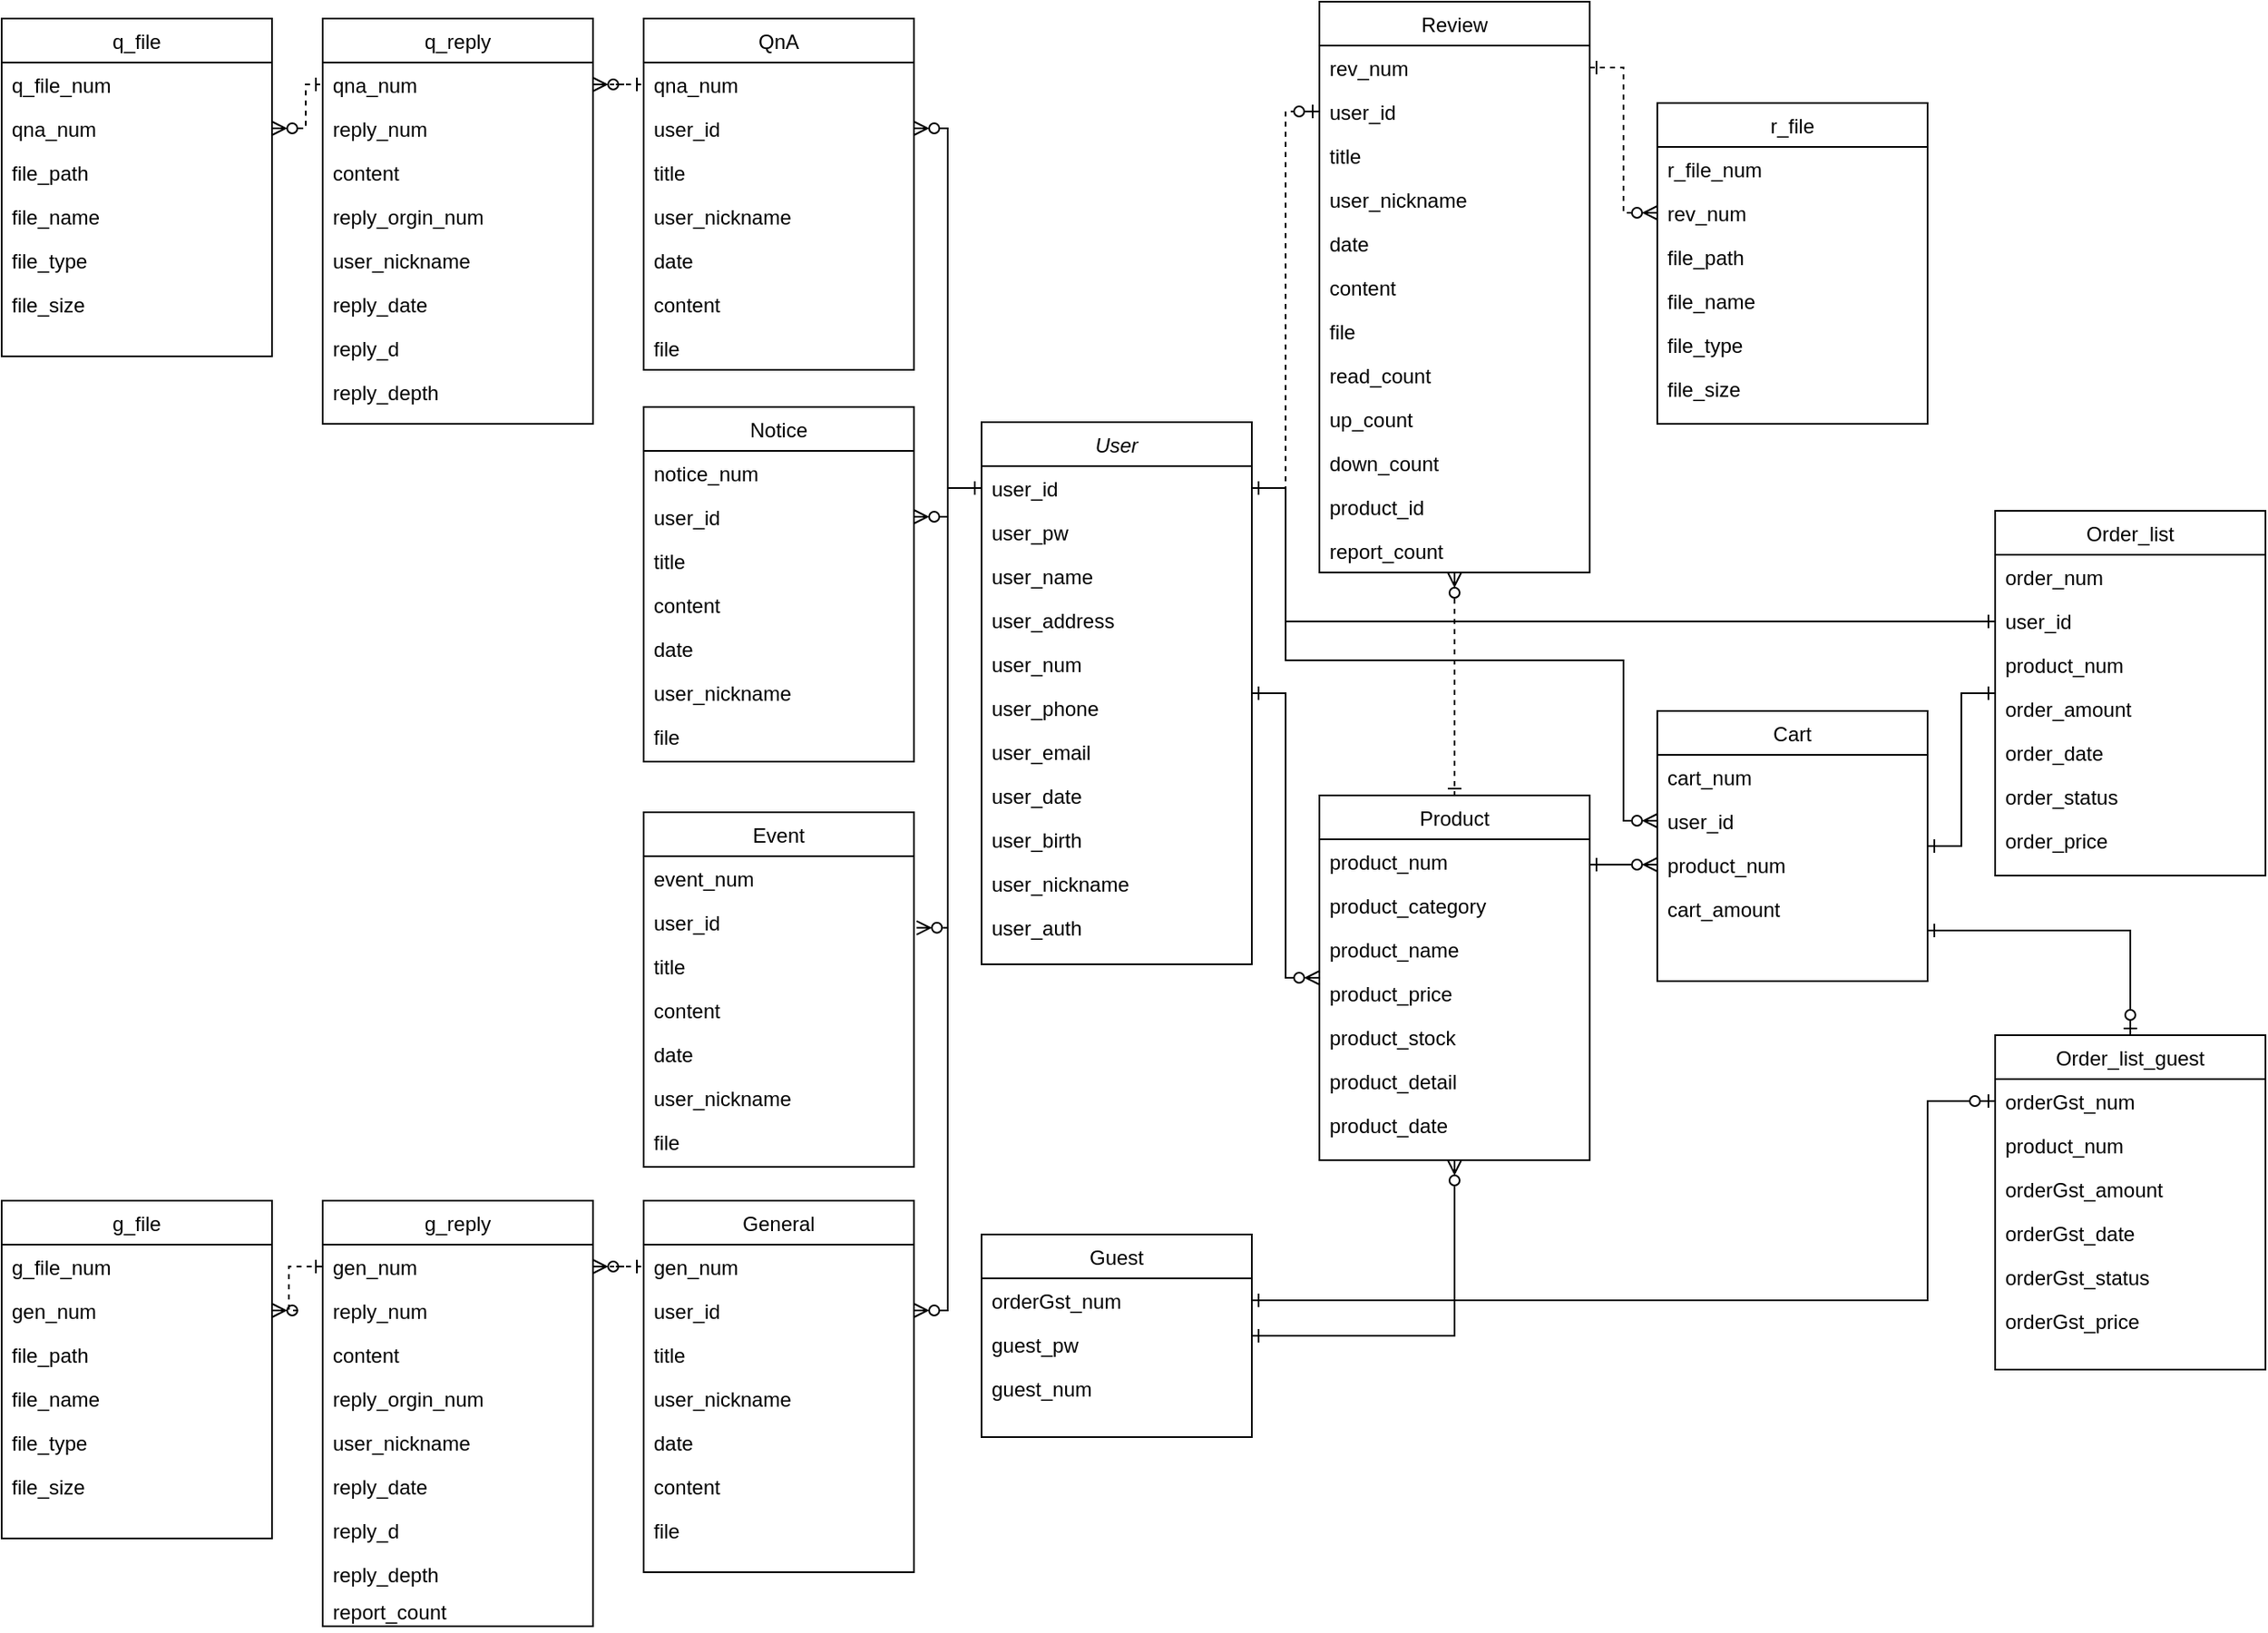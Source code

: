 <mxfile version="15.8.6" type="github">
  <diagram id="C5RBs43oDa-KdzZeNtuy" name="Page-1">
    <mxGraphModel dx="1584" dy="778" grid="1" gridSize="10" guides="1" tooltips="1" connect="1" arrows="1" fold="1" page="1" pageScale="1" pageWidth="1390" pageHeight="980" math="0" shadow="0">
      <root>
        <mxCell id="WIyWlLk6GJQsqaUBKTNV-0" />
        <mxCell id="WIyWlLk6GJQsqaUBKTNV-1" parent="WIyWlLk6GJQsqaUBKTNV-0" />
        <mxCell id="vO6nGcOqNoo1K4ILXyHo-158" style="edgeStyle=orthogonalEdgeStyle;rounded=0;orthogonalLoop=1;jettySize=auto;html=1;startArrow=ERone;startFill=0;endArrow=ERzeroToMany;endFill=0;" edge="1" parent="WIyWlLk6GJQsqaUBKTNV-1" source="zkfFHV4jXpPFQw0GAbJ--0" target="vO6nGcOqNoo1K4ILXyHo-13">
          <mxGeometry relative="1" as="geometry" />
        </mxCell>
        <mxCell id="zkfFHV4jXpPFQw0GAbJ--0" value="User" style="swimlane;fontStyle=2;align=center;verticalAlign=top;childLayout=stackLayout;horizontal=1;startSize=26;horizontalStack=0;resizeParent=1;resizeLast=0;collapsible=1;marginBottom=0;rounded=0;shadow=0;strokeWidth=1;" parent="WIyWlLk6GJQsqaUBKTNV-1" vertex="1">
          <mxGeometry x="600" y="259" width="160" height="321" as="geometry">
            <mxRectangle x="230" y="140" width="160" height="26" as="alternateBounds" />
          </mxGeometry>
        </mxCell>
        <mxCell id="zkfFHV4jXpPFQw0GAbJ--1" value="user_id" style="text;align=left;verticalAlign=top;spacingLeft=4;spacingRight=4;overflow=hidden;rotatable=0;points=[[0,0.5],[1,0.5]];portConstraint=eastwest;" parent="zkfFHV4jXpPFQw0GAbJ--0" vertex="1">
          <mxGeometry y="26" width="160" height="26" as="geometry" />
        </mxCell>
        <mxCell id="zkfFHV4jXpPFQw0GAbJ--2" value="user_pw" style="text;align=left;verticalAlign=top;spacingLeft=4;spacingRight=4;overflow=hidden;rotatable=0;points=[[0,0.5],[1,0.5]];portConstraint=eastwest;rounded=0;shadow=0;html=0;" parent="zkfFHV4jXpPFQw0GAbJ--0" vertex="1">
          <mxGeometry y="52" width="160" height="26" as="geometry" />
        </mxCell>
        <mxCell id="zkfFHV4jXpPFQw0GAbJ--3" value="user_name" style="text;align=left;verticalAlign=top;spacingLeft=4;spacingRight=4;overflow=hidden;rotatable=0;points=[[0,0.5],[1,0.5]];portConstraint=eastwest;rounded=0;shadow=0;html=0;" parent="zkfFHV4jXpPFQw0GAbJ--0" vertex="1">
          <mxGeometry y="78" width="160" height="26" as="geometry" />
        </mxCell>
        <mxCell id="zkfFHV4jXpPFQw0GAbJ--5" value="user_address" style="text;align=left;verticalAlign=top;spacingLeft=4;spacingRight=4;overflow=hidden;rotatable=0;points=[[0,0.5],[1,0.5]];portConstraint=eastwest;" parent="zkfFHV4jXpPFQw0GAbJ--0" vertex="1">
          <mxGeometry y="104" width="160" height="26" as="geometry" />
        </mxCell>
        <mxCell id="vO6nGcOqNoo1K4ILXyHo-61" value="user_num" style="text;align=left;verticalAlign=top;spacingLeft=4;spacingRight=4;overflow=hidden;rotatable=0;points=[[0,0.5],[1,0.5]];portConstraint=eastwest;" vertex="1" parent="zkfFHV4jXpPFQw0GAbJ--0">
          <mxGeometry y="130" width="160" height="26" as="geometry" />
        </mxCell>
        <mxCell id="vO6nGcOqNoo1K4ILXyHo-62" value="user_phone" style="text;align=left;verticalAlign=top;spacingLeft=4;spacingRight=4;overflow=hidden;rotatable=0;points=[[0,0.5],[1,0.5]];portConstraint=eastwest;" vertex="1" parent="zkfFHV4jXpPFQw0GAbJ--0">
          <mxGeometry y="156" width="160" height="26" as="geometry" />
        </mxCell>
        <mxCell id="vO6nGcOqNoo1K4ILXyHo-63" value="user_email" style="text;align=left;verticalAlign=top;spacingLeft=4;spacingRight=4;overflow=hidden;rotatable=0;points=[[0,0.5],[1,0.5]];portConstraint=eastwest;" vertex="1" parent="zkfFHV4jXpPFQw0GAbJ--0">
          <mxGeometry y="182" width="160" height="26" as="geometry" />
        </mxCell>
        <mxCell id="vO6nGcOqNoo1K4ILXyHo-64" value="user_date" style="text;align=left;verticalAlign=top;spacingLeft=4;spacingRight=4;overflow=hidden;rotatable=0;points=[[0,0.5],[1,0.5]];portConstraint=eastwest;" vertex="1" parent="zkfFHV4jXpPFQw0GAbJ--0">
          <mxGeometry y="208" width="160" height="26" as="geometry" />
        </mxCell>
        <mxCell id="vO6nGcOqNoo1K4ILXyHo-65" value="user_birth" style="text;align=left;verticalAlign=top;spacingLeft=4;spacingRight=4;overflow=hidden;rotatable=0;points=[[0,0.5],[1,0.5]];portConstraint=eastwest;" vertex="1" parent="zkfFHV4jXpPFQw0GAbJ--0">
          <mxGeometry y="234" width="160" height="26" as="geometry" />
        </mxCell>
        <mxCell id="vO6nGcOqNoo1K4ILXyHo-66" value="user_nickname" style="text;align=left;verticalAlign=top;spacingLeft=4;spacingRight=4;overflow=hidden;rotatable=0;points=[[0,0.5],[1,0.5]];portConstraint=eastwest;" vertex="1" parent="zkfFHV4jXpPFQw0GAbJ--0">
          <mxGeometry y="260" width="160" height="26" as="geometry" />
        </mxCell>
        <mxCell id="vO6nGcOqNoo1K4ILXyHo-67" value="user_auth" style="text;align=left;verticalAlign=top;spacingLeft=4;spacingRight=4;overflow=hidden;rotatable=0;points=[[0,0.5],[1,0.5]];portConstraint=eastwest;" vertex="1" parent="zkfFHV4jXpPFQw0GAbJ--0">
          <mxGeometry y="286" width="160" height="26" as="geometry" />
        </mxCell>
        <mxCell id="vO6nGcOqNoo1K4ILXyHo-159" style="edgeStyle=orthogonalEdgeStyle;rounded=0;orthogonalLoop=1;jettySize=auto;html=1;startArrow=ERone;startFill=0;endArrow=ERzeroToMany;endFill=0;" edge="1" parent="WIyWlLk6GJQsqaUBKTNV-1" source="zkfFHV4jXpPFQw0GAbJ--6" target="vO6nGcOqNoo1K4ILXyHo-13">
          <mxGeometry relative="1" as="geometry" />
        </mxCell>
        <mxCell id="zkfFHV4jXpPFQw0GAbJ--6" value="Guest" style="swimlane;fontStyle=0;align=center;verticalAlign=top;childLayout=stackLayout;horizontal=1;startSize=26;horizontalStack=0;resizeParent=1;resizeLast=0;collapsible=1;marginBottom=0;rounded=0;shadow=0;strokeWidth=1;" parent="WIyWlLk6GJQsqaUBKTNV-1" vertex="1">
          <mxGeometry x="600" y="740" width="160" height="120" as="geometry">
            <mxRectangle x="130" y="380" width="160" height="26" as="alternateBounds" />
          </mxGeometry>
        </mxCell>
        <mxCell id="zkfFHV4jXpPFQw0GAbJ--7" value="orderGst_num" style="text;align=left;verticalAlign=top;spacingLeft=4;spacingRight=4;overflow=hidden;rotatable=0;points=[[0,0.5],[1,0.5]];portConstraint=eastwest;" parent="zkfFHV4jXpPFQw0GAbJ--6" vertex="1">
          <mxGeometry y="26" width="160" height="26" as="geometry" />
        </mxCell>
        <mxCell id="zkfFHV4jXpPFQw0GAbJ--8" value="guest_pw" style="text;align=left;verticalAlign=top;spacingLeft=4;spacingRight=4;overflow=hidden;rotatable=0;points=[[0,0.5],[1,0.5]];portConstraint=eastwest;rounded=0;shadow=0;html=0;" parent="zkfFHV4jXpPFQw0GAbJ--6" vertex="1">
          <mxGeometry y="52" width="160" height="26" as="geometry" />
        </mxCell>
        <mxCell id="zkfFHV4jXpPFQw0GAbJ--10" value="guest_num" style="text;align=left;verticalAlign=top;spacingLeft=4;spacingRight=4;overflow=hidden;rotatable=0;points=[[0,0.5],[1,0.5]];portConstraint=eastwest;fontStyle=0" parent="zkfFHV4jXpPFQw0GAbJ--6" vertex="1">
          <mxGeometry y="78" width="160" height="26" as="geometry" />
        </mxCell>
        <mxCell id="zkfFHV4jXpPFQw0GAbJ--13" value="QnA" style="swimlane;fontStyle=0;align=center;verticalAlign=top;childLayout=stackLayout;horizontal=1;startSize=26;horizontalStack=0;resizeParent=1;resizeLast=0;collapsible=1;marginBottom=0;rounded=0;shadow=0;strokeWidth=1;direction=east;" parent="WIyWlLk6GJQsqaUBKTNV-1" vertex="1">
          <mxGeometry x="400" y="20" width="160" height="208" as="geometry">
            <mxRectangle x="340" y="380" width="170" height="26" as="alternateBounds" />
          </mxGeometry>
        </mxCell>
        <mxCell id="zkfFHV4jXpPFQw0GAbJ--14" value="qna_num" style="text;align=left;verticalAlign=top;spacingLeft=4;spacingRight=4;overflow=hidden;rotatable=0;points=[[0,0.5],[1,0.5]];portConstraint=eastwest;" parent="zkfFHV4jXpPFQw0GAbJ--13" vertex="1">
          <mxGeometry y="26" width="160" height="26" as="geometry" />
        </mxCell>
        <mxCell id="vO6nGcOqNoo1K4ILXyHo-81" value="user_id" style="text;align=left;verticalAlign=top;spacingLeft=4;spacingRight=4;overflow=hidden;rotatable=0;points=[[0,0.5],[1,0.5]];portConstraint=eastwest;" vertex="1" parent="zkfFHV4jXpPFQw0GAbJ--13">
          <mxGeometry y="52" width="160" height="26" as="geometry" />
        </mxCell>
        <mxCell id="vO6nGcOqNoo1K4ILXyHo-82" value="title" style="text;align=left;verticalAlign=top;spacingLeft=4;spacingRight=4;overflow=hidden;rotatable=0;points=[[0,0.5],[1,0.5]];portConstraint=eastwest;" vertex="1" parent="zkfFHV4jXpPFQw0GAbJ--13">
          <mxGeometry y="78" width="160" height="26" as="geometry" />
        </mxCell>
        <mxCell id="vO6nGcOqNoo1K4ILXyHo-83" value="user_nickname" style="text;align=left;verticalAlign=top;spacingLeft=4;spacingRight=4;overflow=hidden;rotatable=0;points=[[0,0.5],[1,0.5]];portConstraint=eastwest;" vertex="1" parent="zkfFHV4jXpPFQw0GAbJ--13">
          <mxGeometry y="104" width="160" height="26" as="geometry" />
        </mxCell>
        <mxCell id="vO6nGcOqNoo1K4ILXyHo-84" value="date" style="text;align=left;verticalAlign=top;spacingLeft=4;spacingRight=4;overflow=hidden;rotatable=0;points=[[0,0.5],[1,0.5]];portConstraint=eastwest;" vertex="1" parent="zkfFHV4jXpPFQw0GAbJ--13">
          <mxGeometry y="130" width="160" height="26" as="geometry" />
        </mxCell>
        <mxCell id="vO6nGcOqNoo1K4ILXyHo-85" value="content" style="text;align=left;verticalAlign=top;spacingLeft=4;spacingRight=4;overflow=hidden;rotatable=0;points=[[0,0.5],[1,0.5]];portConstraint=eastwest;" vertex="1" parent="zkfFHV4jXpPFQw0GAbJ--13">
          <mxGeometry y="156" width="160" height="26" as="geometry" />
        </mxCell>
        <mxCell id="vO6nGcOqNoo1K4ILXyHo-86" value="file" style="text;align=left;verticalAlign=top;spacingLeft=4;spacingRight=4;overflow=hidden;rotatable=0;points=[[0,0.5],[1,0.5]];portConstraint=eastwest;" vertex="1" parent="zkfFHV4jXpPFQw0GAbJ--13">
          <mxGeometry y="182" width="160" height="26" as="geometry" />
        </mxCell>
        <mxCell id="vO6nGcOqNoo1K4ILXyHo-161" style="edgeStyle=orthogonalEdgeStyle;rounded=0;orthogonalLoop=1;jettySize=auto;html=1;startArrow=ERone;startFill=0;endArrow=ERone;endFill=0;" edge="1" parent="WIyWlLk6GJQsqaUBKTNV-1" source="zkfFHV4jXpPFQw0GAbJ--17" target="vO6nGcOqNoo1K4ILXyHo-30">
          <mxGeometry relative="1" as="geometry" />
        </mxCell>
        <mxCell id="vO6nGcOqNoo1K4ILXyHo-162" style="edgeStyle=orthogonalEdgeStyle;rounded=0;orthogonalLoop=1;jettySize=auto;html=1;entryX=0.5;entryY=0;entryDx=0;entryDy=0;startArrow=ERone;startFill=0;endArrow=ERzeroToOne;endFill=0;" edge="1" parent="WIyWlLk6GJQsqaUBKTNV-1" source="zkfFHV4jXpPFQw0GAbJ--17" target="vO6nGcOqNoo1K4ILXyHo-38">
          <mxGeometry relative="1" as="geometry">
            <Array as="points">
              <mxPoint x="1280" y="560" />
            </Array>
          </mxGeometry>
        </mxCell>
        <mxCell id="zkfFHV4jXpPFQw0GAbJ--17" value="Cart" style="swimlane;fontStyle=0;align=center;verticalAlign=top;childLayout=stackLayout;horizontal=1;startSize=26;horizontalStack=0;resizeParent=1;resizeLast=0;collapsible=1;marginBottom=0;rounded=0;shadow=0;strokeWidth=1;" parent="WIyWlLk6GJQsqaUBKTNV-1" vertex="1">
          <mxGeometry x="1000" y="430" width="160" height="160" as="geometry">
            <mxRectangle x="550" y="140" width="160" height="26" as="alternateBounds" />
          </mxGeometry>
        </mxCell>
        <mxCell id="zkfFHV4jXpPFQw0GAbJ--18" value="cart_num" style="text;align=left;verticalAlign=top;spacingLeft=4;spacingRight=4;overflow=hidden;rotatable=0;points=[[0,0.5],[1,0.5]];portConstraint=eastwest;" parent="zkfFHV4jXpPFQw0GAbJ--17" vertex="1">
          <mxGeometry y="26" width="160" height="26" as="geometry" />
        </mxCell>
        <mxCell id="zkfFHV4jXpPFQw0GAbJ--19" value="user_id" style="text;align=left;verticalAlign=top;spacingLeft=4;spacingRight=4;overflow=hidden;rotatable=0;points=[[0,0.5],[1,0.5]];portConstraint=eastwest;rounded=0;shadow=0;html=0;" parent="zkfFHV4jXpPFQw0GAbJ--17" vertex="1">
          <mxGeometry y="52" width="160" height="26" as="geometry" />
        </mxCell>
        <mxCell id="zkfFHV4jXpPFQw0GAbJ--20" value="product_num" style="text;align=left;verticalAlign=top;spacingLeft=4;spacingRight=4;overflow=hidden;rotatable=0;points=[[0,0.5],[1,0.5]];portConstraint=eastwest;rounded=0;shadow=0;html=0;" parent="zkfFHV4jXpPFQw0GAbJ--17" vertex="1">
          <mxGeometry y="78" width="160" height="26" as="geometry" />
        </mxCell>
        <mxCell id="zkfFHV4jXpPFQw0GAbJ--21" value="cart_amount" style="text;align=left;verticalAlign=top;spacingLeft=4;spacingRight=4;overflow=hidden;rotatable=0;points=[[0,0.5],[1,0.5]];portConstraint=eastwest;rounded=0;shadow=0;html=0;" parent="zkfFHV4jXpPFQw0GAbJ--17" vertex="1">
          <mxGeometry y="104" width="160" height="26" as="geometry" />
        </mxCell>
        <mxCell id="vO6nGcOqNoo1K4ILXyHo-160" style="edgeStyle=orthogonalEdgeStyle;rounded=0;orthogonalLoop=1;jettySize=auto;html=1;startArrow=ERone;startFill=0;entryX=0;entryY=0.5;entryDx=0;entryDy=0;endArrow=ERzeroToMany;endFill=0;" edge="1" parent="WIyWlLk6GJQsqaUBKTNV-1" source="vO6nGcOqNoo1K4ILXyHo-13" target="zkfFHV4jXpPFQw0GAbJ--20">
          <mxGeometry relative="1" as="geometry">
            <mxPoint x="990" y="510" as="targetPoint" />
            <Array as="points">
              <mxPoint x="970" y="521" />
              <mxPoint x="970" y="521" />
            </Array>
          </mxGeometry>
        </mxCell>
        <mxCell id="vO6nGcOqNoo1K4ILXyHo-13" value="Product" style="swimlane;fontStyle=0;align=center;verticalAlign=top;childLayout=stackLayout;horizontal=1;startSize=26;horizontalStack=0;resizeParent=1;resizeLast=0;collapsible=1;marginBottom=0;rounded=0;shadow=0;strokeWidth=1;" vertex="1" parent="WIyWlLk6GJQsqaUBKTNV-1">
          <mxGeometry x="800" y="480" width="160" height="216" as="geometry">
            <mxRectangle x="550" y="140" width="160" height="26" as="alternateBounds" />
          </mxGeometry>
        </mxCell>
        <mxCell id="vO6nGcOqNoo1K4ILXyHo-14" value="product_num" style="text;align=left;verticalAlign=top;spacingLeft=4;spacingRight=4;overflow=hidden;rotatable=0;points=[[0,0.5],[1,0.5]];portConstraint=eastwest;" vertex="1" parent="vO6nGcOqNoo1K4ILXyHo-13">
          <mxGeometry y="26" width="160" height="26" as="geometry" />
        </mxCell>
        <mxCell id="vO6nGcOqNoo1K4ILXyHo-15" value="product_category" style="text;align=left;verticalAlign=top;spacingLeft=4;spacingRight=4;overflow=hidden;rotatable=0;points=[[0,0.5],[1,0.5]];portConstraint=eastwest;rounded=0;shadow=0;html=0;" vertex="1" parent="vO6nGcOqNoo1K4ILXyHo-13">
          <mxGeometry y="52" width="160" height="26" as="geometry" />
        </mxCell>
        <mxCell id="vO6nGcOqNoo1K4ILXyHo-16" value="product_name" style="text;align=left;verticalAlign=top;spacingLeft=4;spacingRight=4;overflow=hidden;rotatable=0;points=[[0,0.5],[1,0.5]];portConstraint=eastwest;rounded=0;shadow=0;html=0;" vertex="1" parent="vO6nGcOqNoo1K4ILXyHo-13">
          <mxGeometry y="78" width="160" height="26" as="geometry" />
        </mxCell>
        <mxCell id="vO6nGcOqNoo1K4ILXyHo-17" value="product_price" style="text;align=left;verticalAlign=top;spacingLeft=4;spacingRight=4;overflow=hidden;rotatable=0;points=[[0,0.5],[1,0.5]];portConstraint=eastwest;rounded=0;shadow=0;html=0;" vertex="1" parent="vO6nGcOqNoo1K4ILXyHo-13">
          <mxGeometry y="104" width="160" height="26" as="geometry" />
        </mxCell>
        <mxCell id="vO6nGcOqNoo1K4ILXyHo-18" value="product_stock" style="text;align=left;verticalAlign=top;spacingLeft=4;spacingRight=4;overflow=hidden;rotatable=0;points=[[0,0.5],[1,0.5]];portConstraint=eastwest;rounded=0;shadow=0;html=0;" vertex="1" parent="vO6nGcOqNoo1K4ILXyHo-13">
          <mxGeometry y="130" width="160" height="26" as="geometry" />
        </mxCell>
        <mxCell id="vO6nGcOqNoo1K4ILXyHo-19" value="product_detail" style="text;align=left;verticalAlign=top;spacingLeft=4;spacingRight=4;overflow=hidden;rotatable=0;points=[[0,0.5],[1,0.5]];portConstraint=eastwest;" vertex="1" parent="vO6nGcOqNoo1K4ILXyHo-13">
          <mxGeometry y="156" width="160" height="26" as="geometry" />
        </mxCell>
        <mxCell id="vO6nGcOqNoo1K4ILXyHo-20" value="product_date" style="text;align=left;verticalAlign=top;spacingLeft=4;spacingRight=4;overflow=hidden;rotatable=0;points=[[0,0.5],[1,0.5]];portConstraint=eastwest;" vertex="1" parent="vO6nGcOqNoo1K4ILXyHo-13">
          <mxGeometry y="182" width="160" height="26" as="geometry" />
        </mxCell>
        <mxCell id="vO6nGcOqNoo1K4ILXyHo-167" style="edgeStyle=orthogonalEdgeStyle;rounded=0;orthogonalLoop=1;jettySize=auto;html=1;entryX=0.5;entryY=0;entryDx=0;entryDy=0;startArrow=ERzeroToMany;startFill=0;endArrow=ERone;endFill=0;dashed=1;" edge="1" parent="WIyWlLk6GJQsqaUBKTNV-1" source="vO6nGcOqNoo1K4ILXyHo-21" target="vO6nGcOqNoo1K4ILXyHo-13">
          <mxGeometry relative="1" as="geometry" />
        </mxCell>
        <mxCell id="vO6nGcOqNoo1K4ILXyHo-21" value="Review" style="swimlane;fontStyle=0;align=center;verticalAlign=top;childLayout=stackLayout;horizontal=1;startSize=26;horizontalStack=0;resizeParent=1;resizeLast=0;collapsible=1;marginBottom=0;rounded=0;shadow=0;strokeWidth=1;" vertex="1" parent="WIyWlLk6GJQsqaUBKTNV-1">
          <mxGeometry x="800" y="10" width="160" height="338" as="geometry">
            <mxRectangle x="550" y="140" width="160" height="26" as="alternateBounds" />
          </mxGeometry>
        </mxCell>
        <mxCell id="vO6nGcOqNoo1K4ILXyHo-22" value="rev_num&#xa;&#xa;" style="text;align=left;verticalAlign=top;spacingLeft=4;spacingRight=4;overflow=hidden;rotatable=0;points=[[0,0.5],[1,0.5]];portConstraint=eastwest;" vertex="1" parent="vO6nGcOqNoo1K4ILXyHo-21">
          <mxGeometry y="26" width="160" height="26" as="geometry" />
        </mxCell>
        <mxCell id="vO6nGcOqNoo1K4ILXyHo-23" value="user_id" style="text;align=left;verticalAlign=top;spacingLeft=4;spacingRight=4;overflow=hidden;rotatable=0;points=[[0,0.5],[1,0.5]];portConstraint=eastwest;rounded=0;shadow=0;html=0;" vertex="1" parent="vO6nGcOqNoo1K4ILXyHo-21">
          <mxGeometry y="52" width="160" height="26" as="geometry" />
        </mxCell>
        <mxCell id="vO6nGcOqNoo1K4ILXyHo-24" value="title&#xa;" style="text;align=left;verticalAlign=top;spacingLeft=4;spacingRight=4;overflow=hidden;rotatable=0;points=[[0,0.5],[1,0.5]];portConstraint=eastwest;rounded=0;shadow=0;html=0;" vertex="1" parent="vO6nGcOqNoo1K4ILXyHo-21">
          <mxGeometry y="78" width="160" height="26" as="geometry" />
        </mxCell>
        <mxCell id="vO6nGcOqNoo1K4ILXyHo-25" value="user_nickname&#xa;" style="text;align=left;verticalAlign=top;spacingLeft=4;spacingRight=4;overflow=hidden;rotatable=0;points=[[0,0.5],[1,0.5]];portConstraint=eastwest;rounded=0;shadow=0;html=0;" vertex="1" parent="vO6nGcOqNoo1K4ILXyHo-21">
          <mxGeometry y="104" width="160" height="26" as="geometry" />
        </mxCell>
        <mxCell id="vO6nGcOqNoo1K4ILXyHo-26" value="date" style="text;align=left;verticalAlign=top;spacingLeft=4;spacingRight=4;overflow=hidden;rotatable=0;points=[[0,0.5],[1,0.5]];portConstraint=eastwest;rounded=0;shadow=0;html=0;" vertex="1" parent="vO6nGcOqNoo1K4ILXyHo-21">
          <mxGeometry y="130" width="160" height="26" as="geometry" />
        </mxCell>
        <mxCell id="vO6nGcOqNoo1K4ILXyHo-27" value="content" style="text;align=left;verticalAlign=top;spacingLeft=4;spacingRight=4;overflow=hidden;rotatable=0;points=[[0,0.5],[1,0.5]];portConstraint=eastwest;" vertex="1" parent="vO6nGcOqNoo1K4ILXyHo-21">
          <mxGeometry y="156" width="160" height="26" as="geometry" />
        </mxCell>
        <mxCell id="vO6nGcOqNoo1K4ILXyHo-28" value="file" style="text;align=left;verticalAlign=top;spacingLeft=4;spacingRight=4;overflow=hidden;rotatable=0;points=[[0,0.5],[1,0.5]];portConstraint=eastwest;" vertex="1" parent="vO6nGcOqNoo1K4ILXyHo-21">
          <mxGeometry y="182" width="160" height="26" as="geometry" />
        </mxCell>
        <mxCell id="vO6nGcOqNoo1K4ILXyHo-68" value="read_count&#xa;&#xa;&#xa;" style="text;align=left;verticalAlign=top;spacingLeft=4;spacingRight=4;overflow=hidden;rotatable=0;points=[[0,0.5],[1,0.5]];portConstraint=eastwest;" vertex="1" parent="vO6nGcOqNoo1K4ILXyHo-21">
          <mxGeometry y="208" width="160" height="26" as="geometry" />
        </mxCell>
        <mxCell id="vO6nGcOqNoo1K4ILXyHo-69" value="up_count" style="text;align=left;verticalAlign=top;spacingLeft=4;spacingRight=4;overflow=hidden;rotatable=0;points=[[0,0.5],[1,0.5]];portConstraint=eastwest;" vertex="1" parent="vO6nGcOqNoo1K4ILXyHo-21">
          <mxGeometry y="234" width="160" height="26" as="geometry" />
        </mxCell>
        <mxCell id="vO6nGcOqNoo1K4ILXyHo-70" value="down_count" style="text;align=left;verticalAlign=top;spacingLeft=4;spacingRight=4;overflow=hidden;rotatable=0;points=[[0,0.5],[1,0.5]];portConstraint=eastwest;" vertex="1" parent="vO6nGcOqNoo1K4ILXyHo-21">
          <mxGeometry y="260" width="160" height="26" as="geometry" />
        </mxCell>
        <mxCell id="vO6nGcOqNoo1K4ILXyHo-71" value="product_id" style="text;align=left;verticalAlign=top;spacingLeft=4;spacingRight=4;overflow=hidden;rotatable=0;points=[[0,0.5],[1,0.5]];portConstraint=eastwest;" vertex="1" parent="vO6nGcOqNoo1K4ILXyHo-21">
          <mxGeometry y="286" width="160" height="26" as="geometry" />
        </mxCell>
        <mxCell id="vO6nGcOqNoo1K4ILXyHo-72" value="report_count" style="text;align=left;verticalAlign=top;spacingLeft=4;spacingRight=4;overflow=hidden;rotatable=0;points=[[0,0.5],[1,0.5]];portConstraint=eastwest;" vertex="1" parent="vO6nGcOqNoo1K4ILXyHo-21">
          <mxGeometry y="312" width="160" height="26" as="geometry" />
        </mxCell>
        <mxCell id="vO6nGcOqNoo1K4ILXyHo-30" value="Order_list" style="swimlane;fontStyle=0;align=center;verticalAlign=top;childLayout=stackLayout;horizontal=1;startSize=26;horizontalStack=0;resizeParent=1;resizeLast=0;collapsible=1;marginBottom=0;rounded=0;shadow=0;strokeWidth=1;" vertex="1" parent="WIyWlLk6GJQsqaUBKTNV-1">
          <mxGeometry x="1200" y="311.5" width="160" height="216" as="geometry">
            <mxRectangle x="550" y="140" width="160" height="26" as="alternateBounds" />
          </mxGeometry>
        </mxCell>
        <mxCell id="vO6nGcOqNoo1K4ILXyHo-31" value="order_num" style="text;align=left;verticalAlign=top;spacingLeft=4;spacingRight=4;overflow=hidden;rotatable=0;points=[[0,0.5],[1,0.5]];portConstraint=eastwest;" vertex="1" parent="vO6nGcOqNoo1K4ILXyHo-30">
          <mxGeometry y="26" width="160" height="26" as="geometry" />
        </mxCell>
        <mxCell id="vO6nGcOqNoo1K4ILXyHo-32" value="user_id" style="text;align=left;verticalAlign=top;spacingLeft=4;spacingRight=4;overflow=hidden;rotatable=0;points=[[0,0.5],[1,0.5]];portConstraint=eastwest;rounded=0;shadow=0;html=0;" vertex="1" parent="vO6nGcOqNoo1K4ILXyHo-30">
          <mxGeometry y="52" width="160" height="26" as="geometry" />
        </mxCell>
        <mxCell id="vO6nGcOqNoo1K4ILXyHo-33" value="product_num" style="text;align=left;verticalAlign=top;spacingLeft=4;spacingRight=4;overflow=hidden;rotatable=0;points=[[0,0.5],[1,0.5]];portConstraint=eastwest;rounded=0;shadow=0;html=0;" vertex="1" parent="vO6nGcOqNoo1K4ILXyHo-30">
          <mxGeometry y="78" width="160" height="26" as="geometry" />
        </mxCell>
        <mxCell id="vO6nGcOqNoo1K4ILXyHo-34" value="order_amount" style="text;align=left;verticalAlign=top;spacingLeft=4;spacingRight=4;overflow=hidden;rotatable=0;points=[[0,0.5],[1,0.5]];portConstraint=eastwest;rounded=0;shadow=0;html=0;" vertex="1" parent="vO6nGcOqNoo1K4ILXyHo-30">
          <mxGeometry y="104" width="160" height="26" as="geometry" />
        </mxCell>
        <mxCell id="vO6nGcOqNoo1K4ILXyHo-35" value="order_date" style="text;align=left;verticalAlign=top;spacingLeft=4;spacingRight=4;overflow=hidden;rotatable=0;points=[[0,0.5],[1,0.5]];portConstraint=eastwest;rounded=0;shadow=0;html=0;" vertex="1" parent="vO6nGcOqNoo1K4ILXyHo-30">
          <mxGeometry y="130" width="160" height="26" as="geometry" />
        </mxCell>
        <mxCell id="vO6nGcOqNoo1K4ILXyHo-36" value="order_status" style="text;align=left;verticalAlign=top;spacingLeft=4;spacingRight=4;overflow=hidden;rotatable=0;points=[[0,0.5],[1,0.5]];portConstraint=eastwest;" vertex="1" parent="vO6nGcOqNoo1K4ILXyHo-30">
          <mxGeometry y="156" width="160" height="26" as="geometry" />
        </mxCell>
        <mxCell id="vO6nGcOqNoo1K4ILXyHo-37" value="order_price" style="text;align=left;verticalAlign=top;spacingLeft=4;spacingRight=4;overflow=hidden;rotatable=0;points=[[0,0.5],[1,0.5]];portConstraint=eastwest;" vertex="1" parent="vO6nGcOqNoo1K4ILXyHo-30">
          <mxGeometry y="182" width="160" height="26" as="geometry" />
        </mxCell>
        <mxCell id="vO6nGcOqNoo1K4ILXyHo-38" value="Order_list_guest" style="swimlane;fontStyle=0;align=center;verticalAlign=top;childLayout=stackLayout;horizontal=1;startSize=26;horizontalStack=0;resizeParent=1;resizeLast=0;collapsible=1;marginBottom=0;rounded=0;shadow=0;strokeWidth=1;" vertex="1" parent="WIyWlLk6GJQsqaUBKTNV-1">
          <mxGeometry x="1200" y="622" width="160" height="198" as="geometry">
            <mxRectangle x="550" y="140" width="160" height="26" as="alternateBounds" />
          </mxGeometry>
        </mxCell>
        <mxCell id="vO6nGcOqNoo1K4ILXyHo-39" value="orderGst_num" style="text;align=left;verticalAlign=top;spacingLeft=4;spacingRight=4;overflow=hidden;rotatable=0;points=[[0,0.5],[1,0.5]];portConstraint=eastwest;" vertex="1" parent="vO6nGcOqNoo1K4ILXyHo-38">
          <mxGeometry y="26" width="160" height="26" as="geometry" />
        </mxCell>
        <mxCell id="vO6nGcOqNoo1K4ILXyHo-40" value="product_num" style="text;align=left;verticalAlign=top;spacingLeft=4;spacingRight=4;overflow=hidden;rotatable=0;points=[[0,0.5],[1,0.5]];portConstraint=eastwest;rounded=0;shadow=0;html=0;" vertex="1" parent="vO6nGcOqNoo1K4ILXyHo-38">
          <mxGeometry y="52" width="160" height="26" as="geometry" />
        </mxCell>
        <mxCell id="vO6nGcOqNoo1K4ILXyHo-41" value="orderGst_amount" style="text;align=left;verticalAlign=top;spacingLeft=4;spacingRight=4;overflow=hidden;rotatable=0;points=[[0,0.5],[1,0.5]];portConstraint=eastwest;rounded=0;shadow=0;html=0;" vertex="1" parent="vO6nGcOqNoo1K4ILXyHo-38">
          <mxGeometry y="78" width="160" height="26" as="geometry" />
        </mxCell>
        <mxCell id="vO6nGcOqNoo1K4ILXyHo-42" value="orderGst_date" style="text;align=left;verticalAlign=top;spacingLeft=4;spacingRight=4;overflow=hidden;rotatable=0;points=[[0,0.5],[1,0.5]];portConstraint=eastwest;rounded=0;shadow=0;html=0;" vertex="1" parent="vO6nGcOqNoo1K4ILXyHo-38">
          <mxGeometry y="104" width="160" height="26" as="geometry" />
        </mxCell>
        <mxCell id="vO6nGcOqNoo1K4ILXyHo-43" value="orderGst_status" style="text;align=left;verticalAlign=top;spacingLeft=4;spacingRight=4;overflow=hidden;rotatable=0;points=[[0,0.5],[1,0.5]];portConstraint=eastwest;rounded=0;shadow=0;html=0;" vertex="1" parent="vO6nGcOqNoo1K4ILXyHo-38">
          <mxGeometry y="130" width="160" height="26" as="geometry" />
        </mxCell>
        <mxCell id="vO6nGcOqNoo1K4ILXyHo-44" value="orderGst_price" style="text;align=left;verticalAlign=top;spacingLeft=4;spacingRight=4;overflow=hidden;rotatable=0;points=[[0,0.5],[1,0.5]];portConstraint=eastwest;" vertex="1" parent="vO6nGcOqNoo1K4ILXyHo-38">
          <mxGeometry y="156" width="160" height="26" as="geometry" />
        </mxCell>
        <mxCell id="vO6nGcOqNoo1K4ILXyHo-47" value="q_reply" style="swimlane;fontStyle=0;align=center;verticalAlign=top;childLayout=stackLayout;horizontal=1;startSize=26;horizontalStack=0;resizeParent=1;resizeLast=0;collapsible=1;marginBottom=0;rounded=0;shadow=0;strokeWidth=1;direction=east;" vertex="1" parent="WIyWlLk6GJQsqaUBKTNV-1">
          <mxGeometry x="210" y="20" width="160" height="240" as="geometry">
            <mxRectangle x="340" y="380" width="170" height="26" as="alternateBounds" />
          </mxGeometry>
        </mxCell>
        <mxCell id="vO6nGcOqNoo1K4ILXyHo-48" value="qna_num" style="text;align=left;verticalAlign=top;spacingLeft=4;spacingRight=4;overflow=hidden;rotatable=0;points=[[0,0.5],[1,0.5]];portConstraint=eastwest;" vertex="1" parent="vO6nGcOqNoo1K4ILXyHo-47">
          <mxGeometry y="26" width="160" height="26" as="geometry" />
        </mxCell>
        <mxCell id="vO6nGcOqNoo1K4ILXyHo-118" value="reply_num" style="text;align=left;verticalAlign=top;spacingLeft=4;spacingRight=4;overflow=hidden;rotatable=0;points=[[0,0.5],[1,0.5]];portConstraint=eastwest;" vertex="1" parent="vO6nGcOqNoo1K4ILXyHo-47">
          <mxGeometry y="52" width="160" height="26" as="geometry" />
        </mxCell>
        <mxCell id="vO6nGcOqNoo1K4ILXyHo-119" value="content" style="text;align=left;verticalAlign=top;spacingLeft=4;spacingRight=4;overflow=hidden;rotatable=0;points=[[0,0.5],[1,0.5]];portConstraint=eastwest;" vertex="1" parent="vO6nGcOqNoo1K4ILXyHo-47">
          <mxGeometry y="78" width="160" height="26" as="geometry" />
        </mxCell>
        <mxCell id="vO6nGcOqNoo1K4ILXyHo-120" value="reply_orgin_num" style="text;align=left;verticalAlign=top;spacingLeft=4;spacingRight=4;overflow=hidden;rotatable=0;points=[[0,0.5],[1,0.5]];portConstraint=eastwest;" vertex="1" parent="vO6nGcOqNoo1K4ILXyHo-47">
          <mxGeometry y="104" width="160" height="26" as="geometry" />
        </mxCell>
        <mxCell id="vO6nGcOqNoo1K4ILXyHo-121" value="user_nickname" style="text;align=left;verticalAlign=top;spacingLeft=4;spacingRight=4;overflow=hidden;rotatable=0;points=[[0,0.5],[1,0.5]];portConstraint=eastwest;" vertex="1" parent="vO6nGcOqNoo1K4ILXyHo-47">
          <mxGeometry y="130" width="160" height="26" as="geometry" />
        </mxCell>
        <mxCell id="vO6nGcOqNoo1K4ILXyHo-122" value="reply_date" style="text;align=left;verticalAlign=top;spacingLeft=4;spacingRight=4;overflow=hidden;rotatable=0;points=[[0,0.5],[1,0.5]];portConstraint=eastwest;" vertex="1" parent="vO6nGcOqNoo1K4ILXyHo-47">
          <mxGeometry y="156" width="160" height="26" as="geometry" />
        </mxCell>
        <mxCell id="vO6nGcOqNoo1K4ILXyHo-123" value="reply_d" style="text;align=left;verticalAlign=top;spacingLeft=4;spacingRight=4;overflow=hidden;rotatable=0;points=[[0,0.5],[1,0.5]];portConstraint=eastwest;" vertex="1" parent="vO6nGcOqNoo1K4ILXyHo-47">
          <mxGeometry y="182" width="160" height="26" as="geometry" />
        </mxCell>
        <mxCell id="vO6nGcOqNoo1K4ILXyHo-124" value="reply_depth" style="text;align=left;verticalAlign=top;spacingLeft=4;spacingRight=4;overflow=hidden;rotatable=0;points=[[0,0.5],[1,0.5]];portConstraint=eastwest;" vertex="1" parent="vO6nGcOqNoo1K4ILXyHo-47">
          <mxGeometry y="208" width="160" height="22" as="geometry" />
        </mxCell>
        <mxCell id="vO6nGcOqNoo1K4ILXyHo-49" value="Notice" style="swimlane;fontStyle=0;align=center;verticalAlign=top;childLayout=stackLayout;horizontal=1;startSize=26;horizontalStack=0;resizeParent=1;resizeLast=0;collapsible=1;marginBottom=0;rounded=0;shadow=0;strokeWidth=1;direction=east;" vertex="1" parent="WIyWlLk6GJQsqaUBKTNV-1">
          <mxGeometry x="400" y="250" width="160" height="210" as="geometry">
            <mxRectangle x="340" y="380" width="170" height="26" as="alternateBounds" />
          </mxGeometry>
        </mxCell>
        <mxCell id="vO6nGcOqNoo1K4ILXyHo-50" value="notice_num" style="text;align=left;verticalAlign=top;spacingLeft=4;spacingRight=4;overflow=hidden;rotatable=0;points=[[0,0.5],[1,0.5]];portConstraint=eastwest;" vertex="1" parent="vO6nGcOqNoo1K4ILXyHo-49">
          <mxGeometry y="26" width="160" height="26" as="geometry" />
        </mxCell>
        <mxCell id="vO6nGcOqNoo1K4ILXyHo-87" value="user_id" style="text;align=left;verticalAlign=top;spacingLeft=4;spacingRight=4;overflow=hidden;rotatable=0;points=[[0,0.5],[1,0.5]];portConstraint=eastwest;" vertex="1" parent="vO6nGcOqNoo1K4ILXyHo-49">
          <mxGeometry y="52" width="160" height="26" as="geometry" />
        </mxCell>
        <mxCell id="vO6nGcOqNoo1K4ILXyHo-88" value="title" style="text;align=left;verticalAlign=top;spacingLeft=4;spacingRight=4;overflow=hidden;rotatable=0;points=[[0,0.5],[1,0.5]];portConstraint=eastwest;" vertex="1" parent="vO6nGcOqNoo1K4ILXyHo-49">
          <mxGeometry y="78" width="160" height="26" as="geometry" />
        </mxCell>
        <mxCell id="vO6nGcOqNoo1K4ILXyHo-91" value="content" style="text;align=left;verticalAlign=top;spacingLeft=4;spacingRight=4;overflow=hidden;rotatable=0;points=[[0,0.5],[1,0.5]];portConstraint=eastwest;" vertex="1" parent="vO6nGcOqNoo1K4ILXyHo-49">
          <mxGeometry y="104" width="160" height="26" as="geometry" />
        </mxCell>
        <mxCell id="vO6nGcOqNoo1K4ILXyHo-90" value="date" style="text;align=left;verticalAlign=top;spacingLeft=4;spacingRight=4;overflow=hidden;rotatable=0;points=[[0,0.5],[1,0.5]];portConstraint=eastwest;" vertex="1" parent="vO6nGcOqNoo1K4ILXyHo-49">
          <mxGeometry y="130" width="160" height="26" as="geometry" />
        </mxCell>
        <mxCell id="vO6nGcOqNoo1K4ILXyHo-89" value="user_nickname" style="text;align=left;verticalAlign=top;spacingLeft=4;spacingRight=4;overflow=hidden;rotatable=0;points=[[0,0.5],[1,0.5]];portConstraint=eastwest;" vertex="1" parent="vO6nGcOqNoo1K4ILXyHo-49">
          <mxGeometry y="156" width="160" height="26" as="geometry" />
        </mxCell>
        <mxCell id="vO6nGcOqNoo1K4ILXyHo-92" value="file" style="text;align=left;verticalAlign=top;spacingLeft=4;spacingRight=4;overflow=hidden;rotatable=0;points=[[0,0.5],[1,0.5]];portConstraint=eastwest;" vertex="1" parent="vO6nGcOqNoo1K4ILXyHo-49">
          <mxGeometry y="182" width="160" height="26" as="geometry" />
        </mxCell>
        <mxCell id="vO6nGcOqNoo1K4ILXyHo-51" value="Event" style="swimlane;fontStyle=0;align=center;verticalAlign=top;childLayout=stackLayout;horizontal=1;startSize=26;horizontalStack=0;resizeParent=1;resizeLast=0;collapsible=1;marginBottom=0;rounded=0;shadow=0;strokeWidth=1;direction=east;" vertex="1" parent="WIyWlLk6GJQsqaUBKTNV-1">
          <mxGeometry x="400" y="490" width="160" height="210" as="geometry">
            <mxRectangle x="340" y="380" width="170" height="26" as="alternateBounds" />
          </mxGeometry>
        </mxCell>
        <mxCell id="vO6nGcOqNoo1K4ILXyHo-105" value="event_num" style="text;align=left;verticalAlign=top;spacingLeft=4;spacingRight=4;overflow=hidden;rotatable=0;points=[[0,0.5],[1,0.5]];portConstraint=eastwest;" vertex="1" parent="vO6nGcOqNoo1K4ILXyHo-51">
          <mxGeometry y="26" width="160" height="26" as="geometry" />
        </mxCell>
        <mxCell id="vO6nGcOqNoo1K4ILXyHo-106" value="user_id" style="text;align=left;verticalAlign=top;spacingLeft=4;spacingRight=4;overflow=hidden;rotatable=0;points=[[0,0.5],[1,0.5]];portConstraint=eastwest;" vertex="1" parent="vO6nGcOqNoo1K4ILXyHo-51">
          <mxGeometry y="52" width="160" height="26" as="geometry" />
        </mxCell>
        <mxCell id="vO6nGcOqNoo1K4ILXyHo-111" value="title" style="text;align=left;verticalAlign=top;spacingLeft=4;spacingRight=4;overflow=hidden;rotatable=0;points=[[0,0.5],[1,0.5]];portConstraint=eastwest;" vertex="1" parent="vO6nGcOqNoo1K4ILXyHo-51">
          <mxGeometry y="78" width="160" height="26" as="geometry" />
        </mxCell>
        <mxCell id="vO6nGcOqNoo1K4ILXyHo-108" value="content" style="text;align=left;verticalAlign=top;spacingLeft=4;spacingRight=4;overflow=hidden;rotatable=0;points=[[0,0.5],[1,0.5]];portConstraint=eastwest;" vertex="1" parent="vO6nGcOqNoo1K4ILXyHo-51">
          <mxGeometry y="104" width="160" height="26" as="geometry" />
        </mxCell>
        <mxCell id="vO6nGcOqNoo1K4ILXyHo-109" value="date" style="text;align=left;verticalAlign=top;spacingLeft=4;spacingRight=4;overflow=hidden;rotatable=0;points=[[0,0.5],[1,0.5]];portConstraint=eastwest;" vertex="1" parent="vO6nGcOqNoo1K4ILXyHo-51">
          <mxGeometry y="130" width="160" height="26" as="geometry" />
        </mxCell>
        <mxCell id="vO6nGcOqNoo1K4ILXyHo-110" value="user_nickname" style="text;align=left;verticalAlign=top;spacingLeft=4;spacingRight=4;overflow=hidden;rotatable=0;points=[[0,0.5],[1,0.5]];portConstraint=eastwest;" vertex="1" parent="vO6nGcOqNoo1K4ILXyHo-51">
          <mxGeometry y="156" width="160" height="26" as="geometry" />
        </mxCell>
        <mxCell id="vO6nGcOqNoo1K4ILXyHo-107" value="file" style="text;align=left;verticalAlign=top;spacingLeft=4;spacingRight=4;overflow=hidden;rotatable=0;points=[[0,0.5],[1,0.5]];portConstraint=eastwest;" vertex="1" parent="vO6nGcOqNoo1K4ILXyHo-51">
          <mxGeometry y="182" width="160" height="26" as="geometry" />
        </mxCell>
        <mxCell id="vO6nGcOqNoo1K4ILXyHo-53" value="General" style="swimlane;fontStyle=0;align=center;verticalAlign=top;childLayout=stackLayout;horizontal=1;startSize=26;horizontalStack=0;resizeParent=1;resizeLast=0;collapsible=1;marginBottom=0;rounded=0;shadow=0;strokeWidth=1;direction=east;" vertex="1" parent="WIyWlLk6GJQsqaUBKTNV-1">
          <mxGeometry x="400" y="720" width="160" height="220" as="geometry">
            <mxRectangle x="340" y="380" width="170" height="26" as="alternateBounds" />
          </mxGeometry>
        </mxCell>
        <mxCell id="vO6nGcOqNoo1K4ILXyHo-54" value="gen_num" style="text;align=left;verticalAlign=top;spacingLeft=4;spacingRight=4;overflow=hidden;rotatable=0;points=[[0,0.5],[1,0.5]];portConstraint=eastwest;" vertex="1" parent="vO6nGcOqNoo1K4ILXyHo-53">
          <mxGeometry y="26" width="160" height="26" as="geometry" />
        </mxCell>
        <mxCell id="vO6nGcOqNoo1K4ILXyHo-112" value="user_id" style="text;align=left;verticalAlign=top;spacingLeft=4;spacingRight=4;overflow=hidden;rotatable=0;points=[[0,0.5],[1,0.5]];portConstraint=eastwest;" vertex="1" parent="vO6nGcOqNoo1K4ILXyHo-53">
          <mxGeometry y="52" width="160" height="26" as="geometry" />
        </mxCell>
        <mxCell id="vO6nGcOqNoo1K4ILXyHo-117" value="title" style="text;align=left;verticalAlign=top;spacingLeft=4;spacingRight=4;overflow=hidden;rotatable=0;points=[[0,0.5],[1,0.5]];portConstraint=eastwest;" vertex="1" parent="vO6nGcOqNoo1K4ILXyHo-53">
          <mxGeometry y="78" width="160" height="26" as="geometry" />
        </mxCell>
        <mxCell id="vO6nGcOqNoo1K4ILXyHo-116" value="user_nickname" style="text;align=left;verticalAlign=top;spacingLeft=4;spacingRight=4;overflow=hidden;rotatable=0;points=[[0,0.5],[1,0.5]];portConstraint=eastwest;" vertex="1" parent="vO6nGcOqNoo1K4ILXyHo-53">
          <mxGeometry y="104" width="160" height="26" as="geometry" />
        </mxCell>
        <mxCell id="vO6nGcOqNoo1K4ILXyHo-115" value="date" style="text;align=left;verticalAlign=top;spacingLeft=4;spacingRight=4;overflow=hidden;rotatable=0;points=[[0,0.5],[1,0.5]];portConstraint=eastwest;" vertex="1" parent="vO6nGcOqNoo1K4ILXyHo-53">
          <mxGeometry y="130" width="160" height="26" as="geometry" />
        </mxCell>
        <mxCell id="vO6nGcOqNoo1K4ILXyHo-114" value="content" style="text;align=left;verticalAlign=top;spacingLeft=4;spacingRight=4;overflow=hidden;rotatable=0;points=[[0,0.5],[1,0.5]];portConstraint=eastwest;" vertex="1" parent="vO6nGcOqNoo1K4ILXyHo-53">
          <mxGeometry y="156" width="160" height="26" as="geometry" />
        </mxCell>
        <mxCell id="vO6nGcOqNoo1K4ILXyHo-113" value="file" style="text;align=left;verticalAlign=top;spacingLeft=4;spacingRight=4;overflow=hidden;rotatable=0;points=[[0,0.5],[1,0.5]];portConstraint=eastwest;" vertex="1" parent="vO6nGcOqNoo1K4ILXyHo-53">
          <mxGeometry y="182" width="160" height="26" as="geometry" />
        </mxCell>
        <mxCell id="vO6nGcOqNoo1K4ILXyHo-55" value="q_file" style="swimlane;fontStyle=0;align=center;verticalAlign=top;childLayout=stackLayout;horizontal=1;startSize=26;horizontalStack=0;resizeParent=1;resizeLast=0;collapsible=1;marginBottom=0;rounded=0;shadow=0;strokeWidth=1;direction=east;" vertex="1" parent="WIyWlLk6GJQsqaUBKTNV-1">
          <mxGeometry x="20" y="20" width="160" height="200" as="geometry">
            <mxRectangle x="340" y="380" width="170" height="26" as="alternateBounds" />
          </mxGeometry>
        </mxCell>
        <mxCell id="vO6nGcOqNoo1K4ILXyHo-56" value="q_file_num" style="text;align=left;verticalAlign=top;spacingLeft=4;spacingRight=4;overflow=hidden;rotatable=0;points=[[0,0.5],[1,0.5]];portConstraint=eastwest;" vertex="1" parent="vO6nGcOqNoo1K4ILXyHo-55">
          <mxGeometry y="26" width="160" height="26" as="geometry" />
        </mxCell>
        <mxCell id="vO6nGcOqNoo1K4ILXyHo-126" value="qna_num" style="text;align=left;verticalAlign=top;spacingLeft=4;spacingRight=4;overflow=hidden;rotatable=0;points=[[0,0.5],[1,0.5]];portConstraint=eastwest;" vertex="1" parent="vO6nGcOqNoo1K4ILXyHo-55">
          <mxGeometry y="52" width="160" height="26" as="geometry" />
        </mxCell>
        <mxCell id="vO6nGcOqNoo1K4ILXyHo-127" value="file_path" style="text;align=left;verticalAlign=top;spacingLeft=4;spacingRight=4;overflow=hidden;rotatable=0;points=[[0,0.5],[1,0.5]];portConstraint=eastwest;" vertex="1" parent="vO6nGcOqNoo1K4ILXyHo-55">
          <mxGeometry y="78" width="160" height="26" as="geometry" />
        </mxCell>
        <mxCell id="vO6nGcOqNoo1K4ILXyHo-128" value="file_name" style="text;align=left;verticalAlign=top;spacingLeft=4;spacingRight=4;overflow=hidden;rotatable=0;points=[[0,0.5],[1,0.5]];portConstraint=eastwest;" vertex="1" parent="vO6nGcOqNoo1K4ILXyHo-55">
          <mxGeometry y="104" width="160" height="26" as="geometry" />
        </mxCell>
        <mxCell id="vO6nGcOqNoo1K4ILXyHo-129" value="file_type" style="text;align=left;verticalAlign=top;spacingLeft=4;spacingRight=4;overflow=hidden;rotatable=0;points=[[0,0.5],[1,0.5]];portConstraint=eastwest;" vertex="1" parent="vO6nGcOqNoo1K4ILXyHo-55">
          <mxGeometry y="130" width="160" height="26" as="geometry" />
        </mxCell>
        <mxCell id="vO6nGcOqNoo1K4ILXyHo-130" value="file_size" style="text;align=left;verticalAlign=top;spacingLeft=4;spacingRight=4;overflow=hidden;rotatable=0;points=[[0,0.5],[1,0.5]];portConstraint=eastwest;" vertex="1" parent="vO6nGcOqNoo1K4ILXyHo-55">
          <mxGeometry y="156" width="160" height="26" as="geometry" />
        </mxCell>
        <mxCell id="vO6nGcOqNoo1K4ILXyHo-73" value="r_file" style="swimlane;fontStyle=0;align=center;verticalAlign=top;childLayout=stackLayout;horizontal=1;startSize=26;horizontalStack=0;resizeParent=1;resizeLast=0;collapsible=1;marginBottom=0;rounded=0;shadow=0;strokeWidth=1;" vertex="1" parent="WIyWlLk6GJQsqaUBKTNV-1">
          <mxGeometry x="1000" y="70" width="160" height="190" as="geometry">
            <mxRectangle x="550" y="140" width="160" height="26" as="alternateBounds" />
          </mxGeometry>
        </mxCell>
        <mxCell id="vO6nGcOqNoo1K4ILXyHo-74" value="r_file_num" style="text;align=left;verticalAlign=top;spacingLeft=4;spacingRight=4;overflow=hidden;rotatable=0;points=[[0,0.5],[1,0.5]];portConstraint=eastwest;" vertex="1" parent="vO6nGcOqNoo1K4ILXyHo-73">
          <mxGeometry y="26" width="160" height="26" as="geometry" />
        </mxCell>
        <mxCell id="vO6nGcOqNoo1K4ILXyHo-75" value="rev_num" style="text;align=left;verticalAlign=top;spacingLeft=4;spacingRight=4;overflow=hidden;rotatable=0;points=[[0,0.5],[1,0.5]];portConstraint=eastwest;rounded=0;shadow=0;html=0;" vertex="1" parent="vO6nGcOqNoo1K4ILXyHo-73">
          <mxGeometry y="52" width="160" height="26" as="geometry" />
        </mxCell>
        <mxCell id="vO6nGcOqNoo1K4ILXyHo-76" value="file_path" style="text;align=left;verticalAlign=top;spacingLeft=4;spacingRight=4;overflow=hidden;rotatable=0;points=[[0,0.5],[1,0.5]];portConstraint=eastwest;rounded=0;shadow=0;html=0;" vertex="1" parent="vO6nGcOqNoo1K4ILXyHo-73">
          <mxGeometry y="78" width="160" height="26" as="geometry" />
        </mxCell>
        <mxCell id="vO6nGcOqNoo1K4ILXyHo-77" value="file_name" style="text;align=left;verticalAlign=top;spacingLeft=4;spacingRight=4;overflow=hidden;rotatable=0;points=[[0,0.5],[1,0.5]];portConstraint=eastwest;rounded=0;shadow=0;html=0;" vertex="1" parent="vO6nGcOqNoo1K4ILXyHo-73">
          <mxGeometry y="104" width="160" height="26" as="geometry" />
        </mxCell>
        <mxCell id="vO6nGcOqNoo1K4ILXyHo-78" value="file_type" style="text;align=left;verticalAlign=top;spacingLeft=4;spacingRight=4;overflow=hidden;rotatable=0;points=[[0,0.5],[1,0.5]];portConstraint=eastwest;rounded=0;shadow=0;html=0;" vertex="1" parent="vO6nGcOqNoo1K4ILXyHo-73">
          <mxGeometry y="130" width="160" height="26" as="geometry" />
        </mxCell>
        <mxCell id="vO6nGcOqNoo1K4ILXyHo-79" value="file_size" style="text;align=left;verticalAlign=top;spacingLeft=4;spacingRight=4;overflow=hidden;rotatable=0;points=[[0,0.5],[1,0.5]];portConstraint=eastwest;" vertex="1" parent="vO6nGcOqNoo1K4ILXyHo-73">
          <mxGeometry y="156" width="160" height="26" as="geometry" />
        </mxCell>
        <mxCell id="vO6nGcOqNoo1K4ILXyHo-131" value="g_file" style="swimlane;fontStyle=0;align=center;verticalAlign=top;childLayout=stackLayout;horizontal=1;startSize=26;horizontalStack=0;resizeParent=1;resizeLast=0;collapsible=1;marginBottom=0;rounded=0;shadow=0;strokeWidth=1;direction=east;" vertex="1" parent="WIyWlLk6GJQsqaUBKTNV-1">
          <mxGeometry x="20" y="720" width="160" height="200" as="geometry">
            <mxRectangle x="340" y="380" width="170" height="26" as="alternateBounds" />
          </mxGeometry>
        </mxCell>
        <mxCell id="vO6nGcOqNoo1K4ILXyHo-132" value="g_file_num" style="text;align=left;verticalAlign=top;spacingLeft=4;spacingRight=4;overflow=hidden;rotatable=0;points=[[0,0.5],[1,0.5]];portConstraint=eastwest;" vertex="1" parent="vO6nGcOqNoo1K4ILXyHo-131">
          <mxGeometry y="26" width="160" height="26" as="geometry" />
        </mxCell>
        <mxCell id="vO6nGcOqNoo1K4ILXyHo-133" value="gen_num" style="text;align=left;verticalAlign=top;spacingLeft=4;spacingRight=4;overflow=hidden;rotatable=0;points=[[0,0.5],[1,0.5]];portConstraint=eastwest;" vertex="1" parent="vO6nGcOqNoo1K4ILXyHo-131">
          <mxGeometry y="52" width="160" height="26" as="geometry" />
        </mxCell>
        <mxCell id="vO6nGcOqNoo1K4ILXyHo-134" value="file_path" style="text;align=left;verticalAlign=top;spacingLeft=4;spacingRight=4;overflow=hidden;rotatable=0;points=[[0,0.5],[1,0.5]];portConstraint=eastwest;" vertex="1" parent="vO6nGcOqNoo1K4ILXyHo-131">
          <mxGeometry y="78" width="160" height="26" as="geometry" />
        </mxCell>
        <mxCell id="vO6nGcOqNoo1K4ILXyHo-135" value="file_name" style="text;align=left;verticalAlign=top;spacingLeft=4;spacingRight=4;overflow=hidden;rotatable=0;points=[[0,0.5],[1,0.5]];portConstraint=eastwest;" vertex="1" parent="vO6nGcOqNoo1K4ILXyHo-131">
          <mxGeometry y="104" width="160" height="26" as="geometry" />
        </mxCell>
        <mxCell id="vO6nGcOqNoo1K4ILXyHo-136" value="file_type" style="text;align=left;verticalAlign=top;spacingLeft=4;spacingRight=4;overflow=hidden;rotatable=0;points=[[0,0.5],[1,0.5]];portConstraint=eastwest;" vertex="1" parent="vO6nGcOqNoo1K4ILXyHo-131">
          <mxGeometry y="130" width="160" height="26" as="geometry" />
        </mxCell>
        <mxCell id="vO6nGcOqNoo1K4ILXyHo-137" value="file_size" style="text;align=left;verticalAlign=top;spacingLeft=4;spacingRight=4;overflow=hidden;rotatable=0;points=[[0,0.5],[1,0.5]];portConstraint=eastwest;" vertex="1" parent="vO6nGcOqNoo1K4ILXyHo-131">
          <mxGeometry y="156" width="160" height="26" as="geometry" />
        </mxCell>
        <mxCell id="vO6nGcOqNoo1K4ILXyHo-138" value="g_reply" style="swimlane;fontStyle=0;align=center;verticalAlign=top;childLayout=stackLayout;horizontal=1;startSize=26;horizontalStack=0;resizeParent=1;resizeLast=0;collapsible=1;marginBottom=0;rounded=0;shadow=0;strokeWidth=1;direction=east;" vertex="1" parent="WIyWlLk6GJQsqaUBKTNV-1">
          <mxGeometry x="210" y="720" width="160" height="252" as="geometry">
            <mxRectangle x="340" y="380" width="170" height="26" as="alternateBounds" />
          </mxGeometry>
        </mxCell>
        <mxCell id="vO6nGcOqNoo1K4ILXyHo-139" value="gen_num" style="text;align=left;verticalAlign=top;spacingLeft=4;spacingRight=4;overflow=hidden;rotatable=0;points=[[0,0.5],[1,0.5]];portConstraint=eastwest;" vertex="1" parent="vO6nGcOqNoo1K4ILXyHo-138">
          <mxGeometry y="26" width="160" height="26" as="geometry" />
        </mxCell>
        <mxCell id="vO6nGcOqNoo1K4ILXyHo-140" value="reply_num" style="text;align=left;verticalAlign=top;spacingLeft=4;spacingRight=4;overflow=hidden;rotatable=0;points=[[0,0.5],[1,0.5]];portConstraint=eastwest;" vertex="1" parent="vO6nGcOqNoo1K4ILXyHo-138">
          <mxGeometry y="52" width="160" height="26" as="geometry" />
        </mxCell>
        <mxCell id="vO6nGcOqNoo1K4ILXyHo-141" value="content" style="text;align=left;verticalAlign=top;spacingLeft=4;spacingRight=4;overflow=hidden;rotatable=0;points=[[0,0.5],[1,0.5]];portConstraint=eastwest;" vertex="1" parent="vO6nGcOqNoo1K4ILXyHo-138">
          <mxGeometry y="78" width="160" height="26" as="geometry" />
        </mxCell>
        <mxCell id="vO6nGcOqNoo1K4ILXyHo-142" value="reply_orgin_num" style="text;align=left;verticalAlign=top;spacingLeft=4;spacingRight=4;overflow=hidden;rotatable=0;points=[[0,0.5],[1,0.5]];portConstraint=eastwest;" vertex="1" parent="vO6nGcOqNoo1K4ILXyHo-138">
          <mxGeometry y="104" width="160" height="26" as="geometry" />
        </mxCell>
        <mxCell id="vO6nGcOqNoo1K4ILXyHo-143" value="user_nickname" style="text;align=left;verticalAlign=top;spacingLeft=4;spacingRight=4;overflow=hidden;rotatable=0;points=[[0,0.5],[1,0.5]];portConstraint=eastwest;" vertex="1" parent="vO6nGcOqNoo1K4ILXyHo-138">
          <mxGeometry y="130" width="160" height="26" as="geometry" />
        </mxCell>
        <mxCell id="vO6nGcOqNoo1K4ILXyHo-144" value="reply_date" style="text;align=left;verticalAlign=top;spacingLeft=4;spacingRight=4;overflow=hidden;rotatable=0;points=[[0,0.5],[1,0.5]];portConstraint=eastwest;" vertex="1" parent="vO6nGcOqNoo1K4ILXyHo-138">
          <mxGeometry y="156" width="160" height="26" as="geometry" />
        </mxCell>
        <mxCell id="vO6nGcOqNoo1K4ILXyHo-145" value="reply_d" style="text;align=left;verticalAlign=top;spacingLeft=4;spacingRight=4;overflow=hidden;rotatable=0;points=[[0,0.5],[1,0.5]];portConstraint=eastwest;" vertex="1" parent="vO6nGcOqNoo1K4ILXyHo-138">
          <mxGeometry y="182" width="160" height="26" as="geometry" />
        </mxCell>
        <mxCell id="vO6nGcOqNoo1K4ILXyHo-146" value="reply_depth" style="text;align=left;verticalAlign=top;spacingLeft=4;spacingRight=4;overflow=hidden;rotatable=0;points=[[0,0.5],[1,0.5]];portConstraint=eastwest;" vertex="1" parent="vO6nGcOqNoo1K4ILXyHo-138">
          <mxGeometry y="208" width="160" height="22" as="geometry" />
        </mxCell>
        <mxCell id="vO6nGcOqNoo1K4ILXyHo-147" value="report_count" style="text;align=left;verticalAlign=top;spacingLeft=4;spacingRight=4;overflow=hidden;rotatable=0;points=[[0,0.5],[1,0.5]];portConstraint=eastwest;" vertex="1" parent="vO6nGcOqNoo1K4ILXyHo-138">
          <mxGeometry y="230" width="160" height="22" as="geometry" />
        </mxCell>
        <mxCell id="vO6nGcOqNoo1K4ILXyHo-148" style="edgeStyle=orthogonalEdgeStyle;rounded=0;orthogonalLoop=1;jettySize=auto;html=1;exitX=1;exitY=0.5;exitDx=0;exitDy=0;entryX=0;entryY=0.5;entryDx=0;entryDy=0;startArrow=ERzeroToMany;startFill=0;endArrow=ERone;endFill=0;dashed=1;" edge="1" parent="WIyWlLk6GJQsqaUBKTNV-1" source="vO6nGcOqNoo1K4ILXyHo-133" target="vO6nGcOqNoo1K4ILXyHo-139">
          <mxGeometry relative="1" as="geometry">
            <Array as="points">
              <mxPoint x="190" y="785" />
              <mxPoint x="190" y="759" />
            </Array>
          </mxGeometry>
        </mxCell>
        <mxCell id="vO6nGcOqNoo1K4ILXyHo-149" style="edgeStyle=orthogonalEdgeStyle;rounded=0;orthogonalLoop=1;jettySize=auto;html=1;entryX=0;entryY=0.5;entryDx=0;entryDy=0;startArrow=ERzeroToMany;startFill=0;endArrow=ERone;endFill=0;dashed=1;" edge="1" parent="WIyWlLk6GJQsqaUBKTNV-1" source="vO6nGcOqNoo1K4ILXyHo-139" target="vO6nGcOqNoo1K4ILXyHo-54">
          <mxGeometry relative="1" as="geometry" />
        </mxCell>
        <mxCell id="vO6nGcOqNoo1K4ILXyHo-150" style="edgeStyle=orthogonalEdgeStyle;rounded=0;orthogonalLoop=1;jettySize=auto;html=1;entryX=0;entryY=0.5;entryDx=0;entryDy=0;startArrow=ERzeroToMany;startFill=0;endArrow=ERone;endFill=0;dashed=1;" edge="1" parent="WIyWlLk6GJQsqaUBKTNV-1" source="vO6nGcOqNoo1K4ILXyHo-126" target="vO6nGcOqNoo1K4ILXyHo-48">
          <mxGeometry relative="1" as="geometry" />
        </mxCell>
        <mxCell id="vO6nGcOqNoo1K4ILXyHo-152" style="edgeStyle=orthogonalEdgeStyle;rounded=0;orthogonalLoop=1;jettySize=auto;html=1;entryX=0;entryY=0.5;entryDx=0;entryDy=0;startArrow=ERzeroToMany;startFill=0;endArrow=ERone;endFill=0;dashed=1;" edge="1" parent="WIyWlLk6GJQsqaUBKTNV-1" source="vO6nGcOqNoo1K4ILXyHo-48" target="zkfFHV4jXpPFQw0GAbJ--14">
          <mxGeometry relative="1" as="geometry" />
        </mxCell>
        <mxCell id="vO6nGcOqNoo1K4ILXyHo-153" style="edgeStyle=orthogonalEdgeStyle;rounded=0;orthogonalLoop=1;jettySize=auto;html=1;entryX=1;entryY=0.5;entryDx=0;entryDy=0;startArrow=ERzeroToOne;startFill=0;endArrow=ERone;endFill=0;" edge="1" parent="WIyWlLk6GJQsqaUBKTNV-1" source="vO6nGcOqNoo1K4ILXyHo-39" target="zkfFHV4jXpPFQw0GAbJ--7">
          <mxGeometry relative="1" as="geometry">
            <Array as="points">
              <mxPoint x="1160" y="661" />
              <mxPoint x="1160" y="779" />
            </Array>
          </mxGeometry>
        </mxCell>
        <mxCell id="vO6nGcOqNoo1K4ILXyHo-154" style="edgeStyle=orthogonalEdgeStyle;rounded=0;orthogonalLoop=1;jettySize=auto;html=1;entryX=1;entryY=0.5;entryDx=0;entryDy=0;startArrow=ERone;startFill=0;endArrow=ERzeroToMany;endFill=0;" edge="1" parent="WIyWlLk6GJQsqaUBKTNV-1" source="zkfFHV4jXpPFQw0GAbJ--1" target="vO6nGcOqNoo1K4ILXyHo-112">
          <mxGeometry relative="1" as="geometry" />
        </mxCell>
        <mxCell id="vO6nGcOqNoo1K4ILXyHo-155" style="edgeStyle=orthogonalEdgeStyle;rounded=0;orthogonalLoop=1;jettySize=auto;html=1;entryX=1.01;entryY=0.631;entryDx=0;entryDy=0;entryPerimeter=0;startArrow=ERone;startFill=0;endArrow=ERzeroToMany;endFill=0;" edge="1" parent="WIyWlLk6GJQsqaUBKTNV-1" source="zkfFHV4jXpPFQw0GAbJ--1" target="vO6nGcOqNoo1K4ILXyHo-106">
          <mxGeometry relative="1" as="geometry">
            <Array as="points">
              <mxPoint x="580" y="298" />
              <mxPoint x="580" y="558" />
            </Array>
          </mxGeometry>
        </mxCell>
        <mxCell id="vO6nGcOqNoo1K4ILXyHo-156" style="edgeStyle=orthogonalEdgeStyle;rounded=0;orthogonalLoop=1;jettySize=auto;html=1;entryX=1;entryY=0.5;entryDx=0;entryDy=0;startArrow=ERone;startFill=0;endArrow=ERzeroToMany;endFill=0;" edge="1" parent="WIyWlLk6GJQsqaUBKTNV-1" source="zkfFHV4jXpPFQw0GAbJ--1" target="vO6nGcOqNoo1K4ILXyHo-87">
          <mxGeometry relative="1" as="geometry" />
        </mxCell>
        <mxCell id="vO6nGcOqNoo1K4ILXyHo-157" style="edgeStyle=orthogonalEdgeStyle;rounded=0;orthogonalLoop=1;jettySize=auto;html=1;entryX=1;entryY=0.5;entryDx=0;entryDy=0;startArrow=ERone;startFill=0;endArrow=ERzeroToMany;endFill=0;" edge="1" parent="WIyWlLk6GJQsqaUBKTNV-1" source="zkfFHV4jXpPFQw0GAbJ--1" target="vO6nGcOqNoo1K4ILXyHo-81">
          <mxGeometry relative="1" as="geometry" />
        </mxCell>
        <mxCell id="vO6nGcOqNoo1K4ILXyHo-163" style="edgeStyle=orthogonalEdgeStyle;rounded=0;orthogonalLoop=1;jettySize=auto;html=1;entryX=0;entryY=0.5;entryDx=0;entryDy=0;startArrow=ERone;startFill=0;endArrow=ERzeroToMany;endFill=0;dashed=1;" edge="1" parent="WIyWlLk6GJQsqaUBKTNV-1" source="vO6nGcOqNoo1K4ILXyHo-22" target="vO6nGcOqNoo1K4ILXyHo-75">
          <mxGeometry relative="1" as="geometry" />
        </mxCell>
        <mxCell id="vO6nGcOqNoo1K4ILXyHo-164" style="edgeStyle=orthogonalEdgeStyle;rounded=0;orthogonalLoop=1;jettySize=auto;html=1;entryX=0;entryY=0.5;entryDx=0;entryDy=0;startArrow=ERone;startFill=0;endArrow=ERzeroToOne;endFill=0;dashed=1;" edge="1" parent="WIyWlLk6GJQsqaUBKTNV-1" source="zkfFHV4jXpPFQw0GAbJ--1" target="vO6nGcOqNoo1K4ILXyHo-23">
          <mxGeometry relative="1" as="geometry" />
        </mxCell>
        <mxCell id="vO6nGcOqNoo1K4ILXyHo-165" style="edgeStyle=orthogonalEdgeStyle;rounded=0;orthogonalLoop=1;jettySize=auto;html=1;entryX=0;entryY=0.5;entryDx=0;entryDy=0;startArrow=ERone;startFill=0;endArrow=ERone;endFill=0;" edge="1" parent="WIyWlLk6GJQsqaUBKTNV-1" source="zkfFHV4jXpPFQw0GAbJ--1" target="vO6nGcOqNoo1K4ILXyHo-32">
          <mxGeometry relative="1" as="geometry">
            <Array as="points">
              <mxPoint x="780" y="298" />
              <mxPoint x="780" y="377" />
              <mxPoint x="1200" y="377" />
            </Array>
          </mxGeometry>
        </mxCell>
        <mxCell id="vO6nGcOqNoo1K4ILXyHo-166" style="edgeStyle=orthogonalEdgeStyle;rounded=0;orthogonalLoop=1;jettySize=auto;html=1;entryX=0;entryY=0.5;entryDx=0;entryDy=0;startArrow=ERone;startFill=0;endArrow=ERzeroToMany;endFill=0;" edge="1" parent="WIyWlLk6GJQsqaUBKTNV-1" source="zkfFHV4jXpPFQw0GAbJ--1" target="zkfFHV4jXpPFQw0GAbJ--19">
          <mxGeometry relative="1" as="geometry">
            <Array as="points">
              <mxPoint x="780" y="298" />
              <mxPoint x="780" y="400" />
              <mxPoint x="980" y="400" />
              <mxPoint x="980" y="495" />
            </Array>
          </mxGeometry>
        </mxCell>
      </root>
    </mxGraphModel>
  </diagram>
</mxfile>
